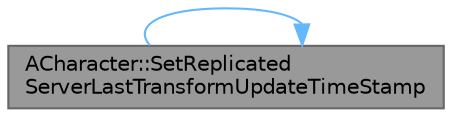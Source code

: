 digraph "ACharacter::SetReplicatedServerLastTransformUpdateTimeStamp"
{
 // INTERACTIVE_SVG=YES
 // LATEX_PDF_SIZE
  bgcolor="transparent";
  edge [fontname=Helvetica,fontsize=10,labelfontname=Helvetica,labelfontsize=10];
  node [fontname=Helvetica,fontsize=10,shape=box,height=0.2,width=0.4];
  rankdir="LR";
  Node1 [id="Node000001",label="ACharacter::SetReplicated\lServerLastTransformUpdateTimeStamp",height=0.2,width=0.4,color="gray40", fillcolor="grey60", style="filled", fontcolor="black",tooltip="This is the value of the CharacterMovement timestamp, and is replicated down to SimulatedProxies to a..."];
  Node1 -> Node1 [id="edge1_Node000001_Node000001",color="steelblue1",style="solid",tooltip=" "];
}
